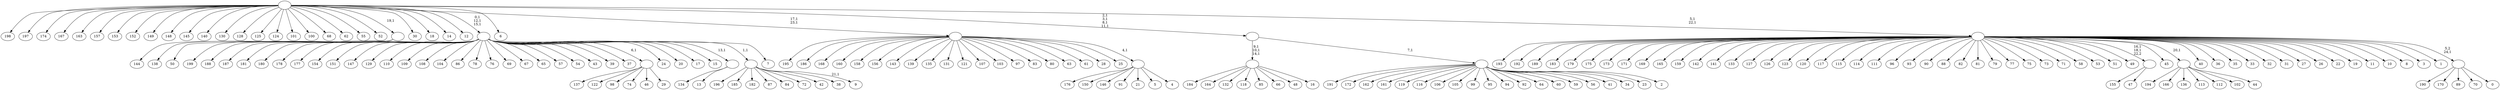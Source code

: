 digraph T {
	225 [label="199"]
	224 [label="198"]
	223 [label="197"]
	222 [label="196"]
	221 [label="195"]
	220 [label="194"]
	219 [label="193"]
	218 [label="192"]
	217 [label="191"]
	216 [label="190"]
	215 [label="189"]
	214 [label="188"]
	213 [label="187"]
	212 [label="186"]
	211 [label="185"]
	210 [label="184"]
	209 [label="183"]
	208 [label="182"]
	207 [label="181"]
	206 [label="180"]
	205 [label="179"]
	204 [label="178"]
	203 [label="177"]
	202 [label="176"]
	201 [label="175"]
	200 [label="174"]
	199 [label="173"]
	198 [label="172"]
	197 [label="171"]
	196 [label="170"]
	195 [label="169"]
	194 [label="168"]
	193 [label="167"]
	192 [label="166"]
	191 [label="165"]
	190 [label="164"]
	189 [label="163"]
	188 [label="162"]
	187 [label="161"]
	186 [label="160"]
	185 [label="159"]
	184 [label="158"]
	183 [label="157"]
	182 [label="156"]
	181 [label="155"]
	180 [label="154"]
	179 [label="153"]
	178 [label="152"]
	177 [label="151"]
	176 [label="150"]
	175 [label="149"]
	174 [label="148"]
	173 [label="147"]
	172 [label="146"]
	171 [label="145"]
	170 [label="144"]
	169 [label="143"]
	168 [label="142"]
	167 [label="141"]
	166 [label="140"]
	165 [label="139"]
	164 [label="138"]
	163 [label="137"]
	162 [label="136"]
	161 [label="135"]
	160 [label="134"]
	159 [label="133"]
	158 [label="132"]
	157 [label="131"]
	156 [label="130"]
	155 [label="129"]
	154 [label="128"]
	153 [label="127"]
	152 [label="126"]
	151 [label="125"]
	150 [label="124"]
	149 [label="123"]
	148 [label="122"]
	147 [label="121"]
	146 [label="120"]
	145 [label="119"]
	144 [label="118"]
	143 [label="117"]
	142 [label="116"]
	141 [label="115"]
	140 [label="114"]
	139 [label="113"]
	138 [label="112"]
	137 [label="111"]
	136 [label="110"]
	135 [label="109"]
	134 [label="108"]
	133 [label="107"]
	132 [label="106"]
	131 [label="105"]
	130 [label="104"]
	129 [label="103"]
	128 [label="102"]
	127 [label="101"]
	126 [label="100"]
	125 [label="99"]
	124 [label="98"]
	123 [label="97"]
	122 [label="96"]
	121 [label="95"]
	120 [label="94"]
	119 [label="93"]
	118 [label="92"]
	117 [label="91"]
	116 [label="90"]
	115 [label="89"]
	114 [label="88"]
	113 [label="87"]
	112 [label="86"]
	111 [label="85"]
	110 [label="84"]
	109 [label="83"]
	108 [label="82"]
	107 [label="81"]
	106 [label="80"]
	105 [label="79"]
	104 [label="78"]
	103 [label="77"]
	102 [label="76"]
	101 [label="75"]
	100 [label="74"]
	99 [label="73"]
	98 [label="72"]
	97 [label="71"]
	96 [label="70"]
	95 [label="69"]
	94 [label="68"]
	93 [label="67"]
	92 [label="66"]
	91 [label="65"]
	90 [label="64"]
	89 [label="63"]
	88 [label="62"]
	87 [label="61"]
	86 [label="60"]
	85 [label="59"]
	84 [label="58"]
	83 [label="57"]
	82 [label="56"]
	81 [label="55"]
	80 [label="54"]
	79 [label="53"]
	78 [label="52"]
	77 [label="51"]
	76 [label="50"]
	75 [label=""]
	74 [label="49"]
	73 [label="48"]
	72 [label="47"]
	71 [label=""]
	69 [label="46"]
	68 [label="45"]
	67 [label="44"]
	66 [label=""]
	65 [label="43"]
	64 [label="42"]
	63 [label="41"]
	62 [label="40"]
	61 [label="39"]
	60 [label="38"]
	59 [label="37"]
	58 [label="36"]
	57 [label="35"]
	56 [label="34"]
	55 [label="33"]
	54 [label="32"]
	53 [label="31"]
	52 [label="30"]
	51 [label="29"]
	50 [label=""]
	49 [label="28"]
	48 [label="27"]
	47 [label="26"]
	46 [label="25"]
	45 [label="24"]
	44 [label="23"]
	43 [label="22"]
	42 [label="21"]
	41 [label="20"]
	40 [label="19"]
	39 [label="18"]
	38 [label="17"]
	37 [label="16"]
	36 [label=""]
	33 [label="15"]
	32 [label="14"]
	31 [label="13"]
	30 [label=""]
	29 [label="12"]
	28 [label="11"]
	27 [label="10"]
	26 [label="9"]
	24 [label=""]
	23 [label="8"]
	22 [label="7"]
	21 [label=""]
	18 [label="6"]
	17 [label="5"]
	16 [label="4"]
	15 [label=""]
	14 [label=""]
	12 [label="3"]
	11 [label="2"]
	10 [label=""]
	9 [label=""]
	5 [label="1"]
	4 [label="0"]
	3 [label=""]
	2 [label=""]
	0 [label=""]
	75 -> 170 [label=""]
	75 -> 164 [label=""]
	75 -> 76 [label=""]
	71 -> 181 [label=""]
	71 -> 72 [label=""]
	66 -> 220 [label=""]
	66 -> 192 [label=""]
	66 -> 162 [label=""]
	66 -> 139 [label=""]
	66 -> 138 [label=""]
	66 -> 128 [label=""]
	66 -> 67 [label=""]
	50 -> 163 [label=""]
	50 -> 148 [label=""]
	50 -> 124 [label=""]
	50 -> 100 [label=""]
	50 -> 69 [label=""]
	50 -> 51 [label=""]
	36 -> 210 [label=""]
	36 -> 190 [label=""]
	36 -> 158 [label=""]
	36 -> 144 [label=""]
	36 -> 111 [label=""]
	36 -> 92 [label=""]
	36 -> 73 [label=""]
	36 -> 37 [label=""]
	30 -> 160 [label=""]
	30 -> 31 [label=""]
	24 -> 26 [label="21,1"]
	24 -> 222 [label=""]
	24 -> 211 [label=""]
	24 -> 208 [label=""]
	24 -> 113 [label=""]
	24 -> 110 [label=""]
	24 -> 98 [label=""]
	24 -> 64 [label=""]
	24 -> 60 [label=""]
	21 -> 225 [label=""]
	21 -> 214 [label=""]
	21 -> 213 [label=""]
	21 -> 207 [label=""]
	21 -> 206 [label=""]
	21 -> 204 [label=""]
	21 -> 203 [label=""]
	21 -> 180 [label=""]
	21 -> 177 [label=""]
	21 -> 173 [label=""]
	21 -> 155 [label=""]
	21 -> 136 [label=""]
	21 -> 135 [label=""]
	21 -> 134 [label=""]
	21 -> 130 [label=""]
	21 -> 112 [label=""]
	21 -> 104 [label=""]
	21 -> 102 [label=""]
	21 -> 95 [label=""]
	21 -> 93 [label=""]
	21 -> 91 [label=""]
	21 -> 83 [label=""]
	21 -> 80 [label=""]
	21 -> 65 [label=""]
	21 -> 61 [label=""]
	21 -> 59 [label=""]
	21 -> 50 [label="6,1"]
	21 -> 45 [label=""]
	21 -> 41 [label=""]
	21 -> 38 [label=""]
	21 -> 33 [label=""]
	21 -> 30 [label="13,1"]
	21 -> 24 [label="1,1"]
	21 -> 22 [label=""]
	15 -> 202 [label=""]
	15 -> 176 [label=""]
	15 -> 172 [label=""]
	15 -> 117 [label=""]
	15 -> 42 [label=""]
	15 -> 17 [label=""]
	15 -> 16 [label=""]
	14 -> 221 [label=""]
	14 -> 212 [label=""]
	14 -> 194 [label=""]
	14 -> 186 [label=""]
	14 -> 184 [label=""]
	14 -> 182 [label=""]
	14 -> 169 [label=""]
	14 -> 165 [label=""]
	14 -> 161 [label=""]
	14 -> 157 [label=""]
	14 -> 147 [label=""]
	14 -> 133 [label=""]
	14 -> 129 [label=""]
	14 -> 123 [label=""]
	14 -> 109 [label=""]
	14 -> 106 [label=""]
	14 -> 89 [label=""]
	14 -> 87 [label=""]
	14 -> 49 [label=""]
	14 -> 46 [label=""]
	14 -> 15 [label="4,1"]
	10 -> 217 [label=""]
	10 -> 198 [label=""]
	10 -> 188 [label=""]
	10 -> 187 [label=""]
	10 -> 145 [label=""]
	10 -> 142 [label=""]
	10 -> 132 [label=""]
	10 -> 131 [label=""]
	10 -> 125 [label=""]
	10 -> 121 [label=""]
	10 -> 120 [label=""]
	10 -> 118 [label=""]
	10 -> 90 [label=""]
	10 -> 86 [label=""]
	10 -> 85 [label=""]
	10 -> 82 [label=""]
	10 -> 63 [label=""]
	10 -> 56 [label=""]
	10 -> 44 [label=""]
	10 -> 11 [label=""]
	9 -> 36 [label="9,1\n10,1\n14,1"]
	9 -> 10 [label="7,1"]
	3 -> 216 [label=""]
	3 -> 196 [label=""]
	3 -> 115 [label=""]
	3 -> 96 [label=""]
	3 -> 4 [label=""]
	2 -> 71 [label="16,1\n18,1\n22,2"]
	2 -> 219 [label=""]
	2 -> 218 [label=""]
	2 -> 215 [label=""]
	2 -> 209 [label=""]
	2 -> 205 [label=""]
	2 -> 201 [label=""]
	2 -> 199 [label=""]
	2 -> 197 [label=""]
	2 -> 195 [label=""]
	2 -> 191 [label=""]
	2 -> 185 [label=""]
	2 -> 168 [label=""]
	2 -> 167 [label=""]
	2 -> 159 [label=""]
	2 -> 153 [label=""]
	2 -> 152 [label=""]
	2 -> 149 [label=""]
	2 -> 146 [label=""]
	2 -> 143 [label=""]
	2 -> 141 [label=""]
	2 -> 140 [label=""]
	2 -> 137 [label=""]
	2 -> 122 [label=""]
	2 -> 119 [label=""]
	2 -> 116 [label=""]
	2 -> 114 [label=""]
	2 -> 108 [label=""]
	2 -> 107 [label=""]
	2 -> 105 [label=""]
	2 -> 103 [label=""]
	2 -> 101 [label=""]
	2 -> 99 [label=""]
	2 -> 97 [label=""]
	2 -> 84 [label=""]
	2 -> 79 [label=""]
	2 -> 77 [label=""]
	2 -> 74 [label=""]
	2 -> 68 [label=""]
	2 -> 66 [label="20,1"]
	2 -> 62 [label=""]
	2 -> 58 [label=""]
	2 -> 57 [label=""]
	2 -> 55 [label=""]
	2 -> 54 [label=""]
	2 -> 53 [label=""]
	2 -> 48 [label=""]
	2 -> 47 [label=""]
	2 -> 43 [label=""]
	2 -> 40 [label=""]
	2 -> 28 [label=""]
	2 -> 27 [label=""]
	2 -> 23 [label=""]
	2 -> 12 [label=""]
	2 -> 5 [label=""]
	2 -> 3 [label="5,2\n24,1"]
	0 -> 2 [label="5,1\n22,1"]
	0 -> 9 [label="2,1\n3,1\n8,1\n11,1"]
	0 -> 14 [label="17,1\n23,1"]
	0 -> 21 [label="0,1\n12,1\n15,1"]
	0 -> 224 [label=""]
	0 -> 223 [label=""]
	0 -> 200 [label=""]
	0 -> 193 [label=""]
	0 -> 189 [label=""]
	0 -> 183 [label=""]
	0 -> 179 [label=""]
	0 -> 178 [label=""]
	0 -> 175 [label=""]
	0 -> 174 [label=""]
	0 -> 171 [label=""]
	0 -> 166 [label=""]
	0 -> 156 [label=""]
	0 -> 154 [label=""]
	0 -> 151 [label=""]
	0 -> 150 [label=""]
	0 -> 127 [label=""]
	0 -> 126 [label=""]
	0 -> 94 [label=""]
	0 -> 88 [label=""]
	0 -> 81 [label=""]
	0 -> 78 [label=""]
	0 -> 75 [label="19,1"]
	0 -> 52 [label=""]
	0 -> 39 [label=""]
	0 -> 32 [label=""]
	0 -> 29 [label=""]
	0 -> 18 [label=""]
}
